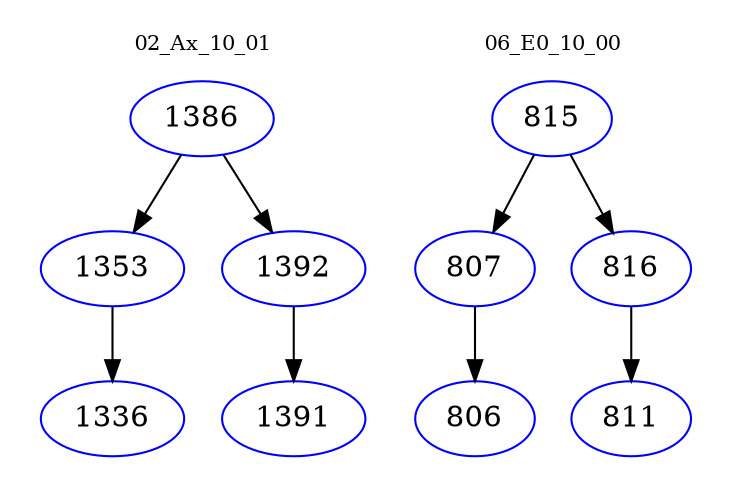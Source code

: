 digraph{
subgraph cluster_0 {
color = white
label = "02_Ax_10_01";
fontsize=10;
T0_1386 [label="1386", color="blue"]
T0_1386 -> T0_1353 [color="black"]
T0_1353 [label="1353", color="blue"]
T0_1353 -> T0_1336 [color="black"]
T0_1336 [label="1336", color="blue"]
T0_1386 -> T0_1392 [color="black"]
T0_1392 [label="1392", color="blue"]
T0_1392 -> T0_1391 [color="black"]
T0_1391 [label="1391", color="blue"]
}
subgraph cluster_1 {
color = white
label = "06_E0_10_00";
fontsize=10;
T1_815 [label="815", color="blue"]
T1_815 -> T1_807 [color="black"]
T1_807 [label="807", color="blue"]
T1_807 -> T1_806 [color="black"]
T1_806 [label="806", color="blue"]
T1_815 -> T1_816 [color="black"]
T1_816 [label="816", color="blue"]
T1_816 -> T1_811 [color="black"]
T1_811 [label="811", color="blue"]
}
}
